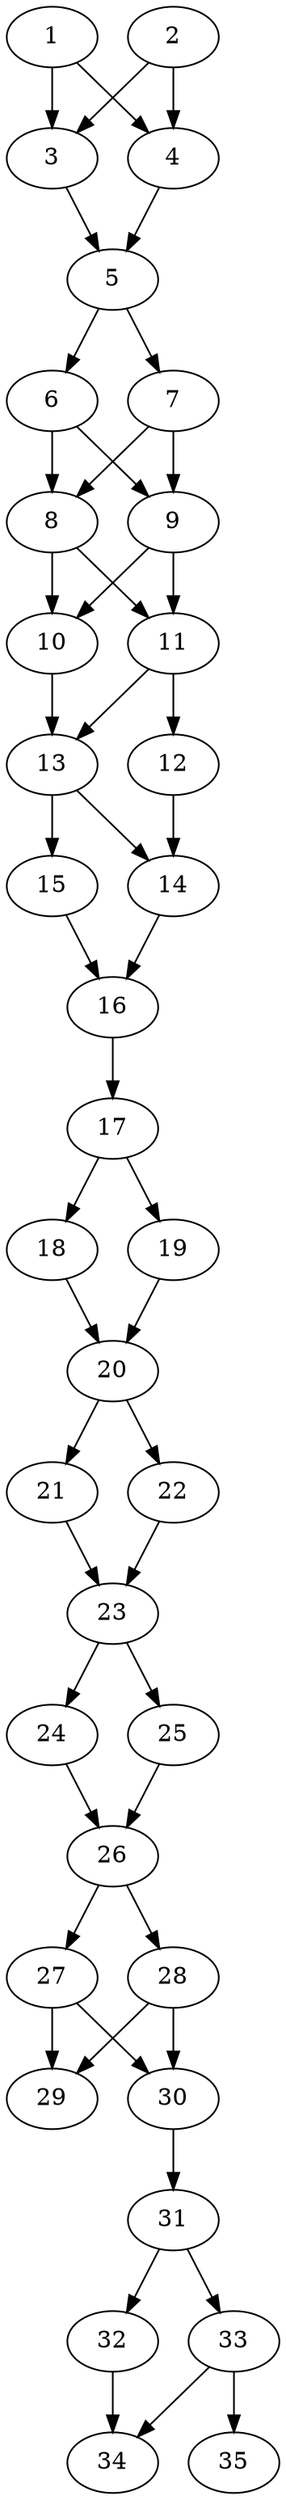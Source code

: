 // DAG automatically generated by daggen at Thu Oct  3 14:05:37 2019
// ./daggen --dot -n 35 --ccr 0.4 --fat 0.3 --regular 0.9 --density 0.9 --mindata 5242880 --maxdata 52428800 
digraph G {
  1 [size="85555200", alpha="0.10", expect_size="34222080"] 
  1 -> 3 [size ="34222080"]
  1 -> 4 [size ="34222080"]
  2 [size="20574720", alpha="0.15", expect_size="8229888"] 
  2 -> 3 [size ="8229888"]
  2 -> 4 [size ="8229888"]
  3 [size="71577600", alpha="0.19", expect_size="28631040"] 
  3 -> 5 [size ="28631040"]
  4 [size="130452480", alpha="0.14", expect_size="52180992"] 
  4 -> 5 [size ="52180992"]
  5 [size="50764800", alpha="0.06", expect_size="20305920"] 
  5 -> 6 [size ="20305920"]
  5 -> 7 [size ="20305920"]
  6 [size="18406400", alpha="0.19", expect_size="7362560"] 
  6 -> 8 [size ="7362560"]
  6 -> 9 [size ="7362560"]
  7 [size="48143360", alpha="0.10", expect_size="19257344"] 
  7 -> 8 [size ="19257344"]
  7 -> 9 [size ="19257344"]
  8 [size="60195840", alpha="0.17", expect_size="24078336"] 
  8 -> 10 [size ="24078336"]
  8 -> 11 [size ="24078336"]
  9 [size="34188800", alpha="0.16", expect_size="13675520"] 
  9 -> 10 [size ="13675520"]
  9 -> 11 [size ="13675520"]
  10 [size="20600320", alpha="0.10", expect_size="8240128"] 
  10 -> 13 [size ="8240128"]
  11 [size="105400320", alpha="0.20", expect_size="42160128"] 
  11 -> 12 [size ="42160128"]
  11 -> 13 [size ="42160128"]
  12 [size="45987840", alpha="0.01", expect_size="18395136"] 
  12 -> 14 [size ="18395136"]
  13 [size="16583680", alpha="0.10", expect_size="6633472"] 
  13 -> 14 [size ="6633472"]
  13 -> 15 [size ="6633472"]
  14 [size="126013440", alpha="0.18", expect_size="50405376"] 
  14 -> 16 [size ="50405376"]
  15 [size="88995840", alpha="0.04", expect_size="35598336"] 
  15 -> 16 [size ="35598336"]
  16 [size="124352000", alpha="0.20", expect_size="49740800"] 
  16 -> 17 [size ="49740800"]
  17 [size="121226240", alpha="0.17", expect_size="48490496"] 
  17 -> 18 [size ="48490496"]
  17 -> 19 [size ="48490496"]
  18 [size="62182400", alpha="0.08", expect_size="24872960"] 
  18 -> 20 [size ="24872960"]
  19 [size="46865920", alpha="0.04", expect_size="18746368"] 
  19 -> 20 [size ="18746368"]
  20 [size="23237120", alpha="0.03", expect_size="9294848"] 
  20 -> 21 [size ="9294848"]
  20 -> 22 [size ="9294848"]
  21 [size="80130560", alpha="0.13", expect_size="32052224"] 
  21 -> 23 [size ="32052224"]
  22 [size="78566400", alpha="0.05", expect_size="31426560"] 
  22 -> 23 [size ="31426560"]
  23 [size="83238400", alpha="0.07", expect_size="33295360"] 
  23 -> 24 [size ="33295360"]
  23 -> 25 [size ="33295360"]
  24 [size="27161600", alpha="0.09", expect_size="10864640"] 
  24 -> 26 [size ="10864640"]
  25 [size="13977600", alpha="0.17", expect_size="5591040"] 
  25 -> 26 [size ="5591040"]
  26 [size="35699200", alpha="0.07", expect_size="14279680"] 
  26 -> 27 [size ="14279680"]
  26 -> 28 [size ="14279680"]
  27 [size="33745920", alpha="0.02", expect_size="13498368"] 
  27 -> 29 [size ="13498368"]
  27 -> 30 [size ="13498368"]
  28 [size="14781440", alpha="0.05", expect_size="5912576"] 
  28 -> 29 [size ="5912576"]
  28 -> 30 [size ="5912576"]
  29 [size="64151040", alpha="0.11", expect_size="25660416"] 
  30 [size="88450560", alpha="0.19", expect_size="35380224"] 
  30 -> 31 [size ="35380224"]
  31 [size="103874560", alpha="0.03", expect_size="41549824"] 
  31 -> 32 [size ="41549824"]
  31 -> 33 [size ="41549824"]
  32 [size="64913920", alpha="0.12", expect_size="25965568"] 
  32 -> 34 [size ="25965568"]
  33 [size="96998400", alpha="0.02", expect_size="38799360"] 
  33 -> 34 [size ="38799360"]
  33 -> 35 [size ="38799360"]
  34 [size="22671360", alpha="0.11", expect_size="9068544"] 
  35 [size="77248000", alpha="0.12", expect_size="30899200"] 
}
